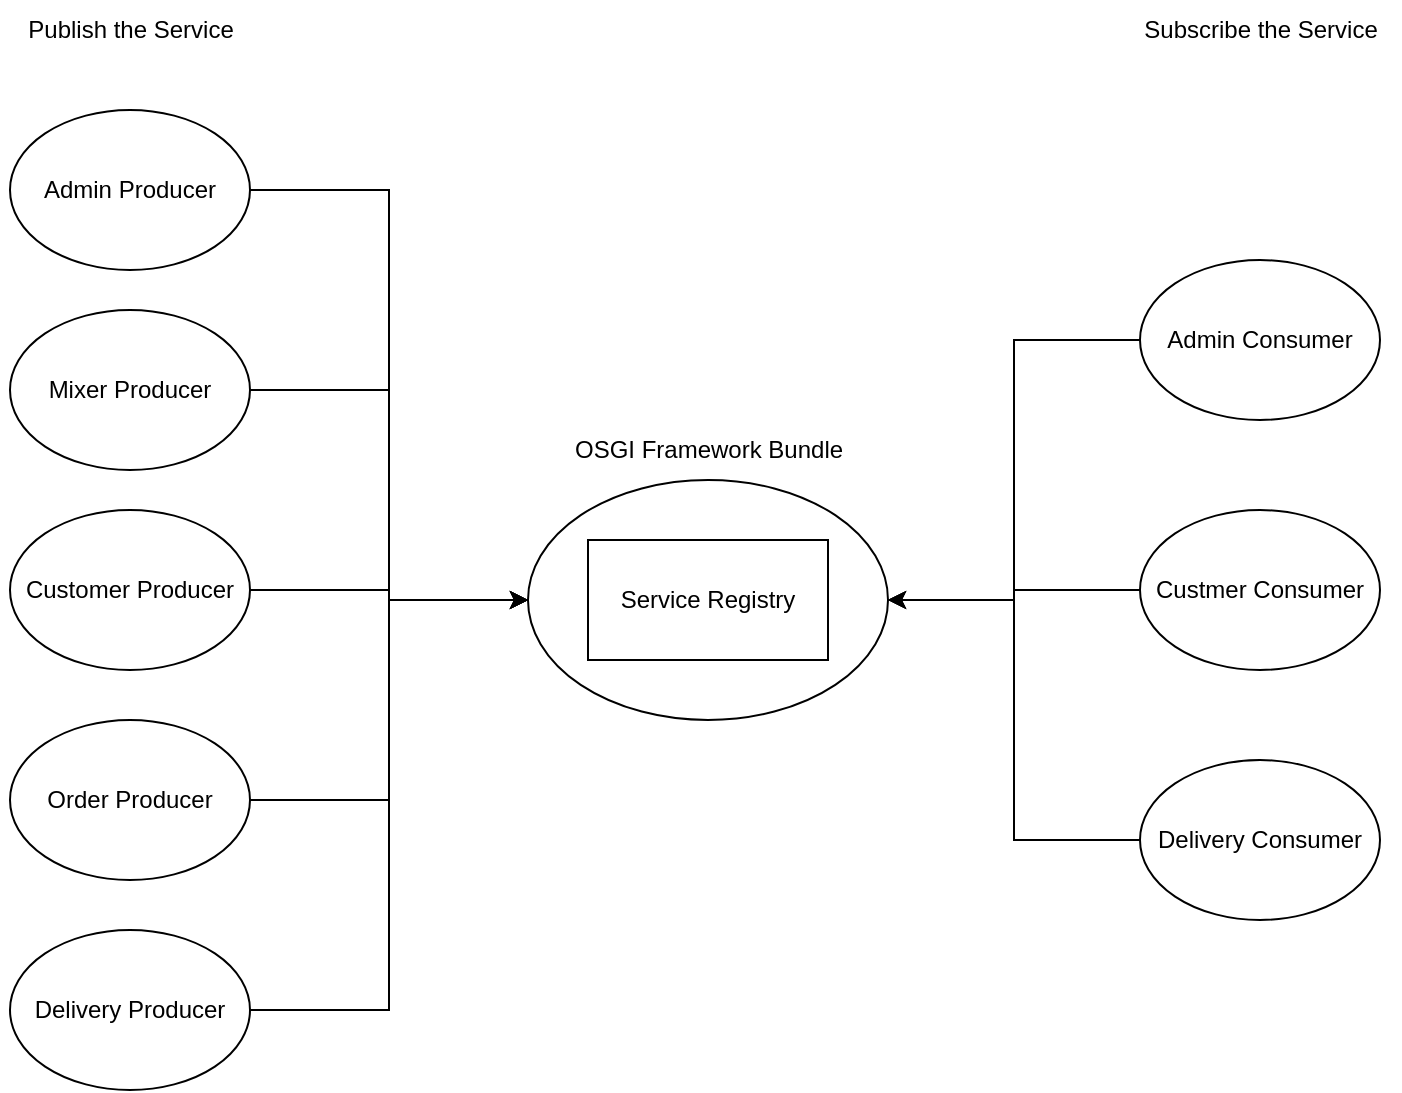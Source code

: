 <mxfile version="26.1.1" pages="5">
  <diagram name="Page-1" id="HVsdyG7jGwptAvkJ2PGW">
    <mxGraphModel dx="1434" dy="738" grid="1" gridSize="10" guides="1" tooltips="1" connect="1" arrows="1" fold="1" page="1" pageScale="1" pageWidth="827" pageHeight="1169" math="0" shadow="0">
      <root>
        <mxCell id="0" />
        <mxCell id="1" parent="0" />
        <mxCell id="SPahQOCzuJfw9UeuZPHW-1" value="" style="ellipse;whiteSpace=wrap;html=1;" vertex="1" parent="1">
          <mxGeometry x="324" y="300" width="180" height="120" as="geometry" />
        </mxCell>
        <mxCell id="SPahQOCzuJfw9UeuZPHW-2" value="Service Registry" style="rounded=0;whiteSpace=wrap;html=1;" vertex="1" parent="1">
          <mxGeometry x="354" y="330" width="120" height="60" as="geometry" />
        </mxCell>
        <mxCell id="SPahQOCzuJfw9UeuZPHW-3" value="OSGI Framework Bundle" style="text;html=1;align=center;verticalAlign=middle;resizable=0;points=[];autosize=1;strokeColor=none;fillColor=none;" vertex="1" parent="1">
          <mxGeometry x="334" y="270" width="160" height="30" as="geometry" />
        </mxCell>
        <mxCell id="SPahQOCzuJfw9UeuZPHW-4" value="Publish the Service" style="text;html=1;align=center;verticalAlign=middle;resizable=0;points=[];autosize=1;strokeColor=none;fillColor=none;" vertex="1" parent="1">
          <mxGeometry x="60" y="60" width="130" height="30" as="geometry" />
        </mxCell>
        <mxCell id="SPahQOCzuJfw9UeuZPHW-5" value="Subscribe the Service" style="text;html=1;align=center;verticalAlign=middle;resizable=0;points=[];autosize=1;strokeColor=none;fillColor=none;" vertex="1" parent="1">
          <mxGeometry x="620" y="60" width="140" height="30" as="geometry" />
        </mxCell>
        <mxCell id="SPahQOCzuJfw9UeuZPHW-12" style="edgeStyle=orthogonalEdgeStyle;rounded=0;orthogonalLoop=1;jettySize=auto;html=1;exitX=1;exitY=0.5;exitDx=0;exitDy=0;entryX=0;entryY=0.5;entryDx=0;entryDy=0;" edge="1" parent="1" source="SPahQOCzuJfw9UeuZPHW-6" target="SPahQOCzuJfw9UeuZPHW-1">
          <mxGeometry relative="1" as="geometry" />
        </mxCell>
        <mxCell id="SPahQOCzuJfw9UeuZPHW-6" value="Admin Producer" style="ellipse;whiteSpace=wrap;html=1;" vertex="1" parent="1">
          <mxGeometry x="65" y="115" width="120" height="80" as="geometry" />
        </mxCell>
        <mxCell id="SPahQOCzuJfw9UeuZPHW-19" style="edgeStyle=orthogonalEdgeStyle;rounded=0;orthogonalLoop=1;jettySize=auto;html=1;exitX=0;exitY=0.5;exitDx=0;exitDy=0;entryX=1;entryY=0.5;entryDx=0;entryDy=0;" edge="1" parent="1" source="SPahQOCzuJfw9UeuZPHW-7" target="SPahQOCzuJfw9UeuZPHW-1">
          <mxGeometry relative="1" as="geometry" />
        </mxCell>
        <mxCell id="SPahQOCzuJfw9UeuZPHW-7" value="Admin Consumer" style="ellipse;whiteSpace=wrap;html=1;" vertex="1" parent="1">
          <mxGeometry x="630" y="190" width="120" height="80" as="geometry" />
        </mxCell>
        <mxCell id="SPahQOCzuJfw9UeuZPHW-13" style="edgeStyle=orthogonalEdgeStyle;rounded=0;orthogonalLoop=1;jettySize=auto;html=1;exitX=1;exitY=0.5;exitDx=0;exitDy=0;entryX=0;entryY=0.5;entryDx=0;entryDy=0;" edge="1" parent="1" source="SPahQOCzuJfw9UeuZPHW-8" target="SPahQOCzuJfw9UeuZPHW-1">
          <mxGeometry relative="1" as="geometry" />
        </mxCell>
        <mxCell id="SPahQOCzuJfw9UeuZPHW-8" value="Mixer Producer" style="ellipse;whiteSpace=wrap;html=1;" vertex="1" parent="1">
          <mxGeometry x="65" y="215" width="120" height="80" as="geometry" />
        </mxCell>
        <mxCell id="SPahQOCzuJfw9UeuZPHW-14" style="edgeStyle=orthogonalEdgeStyle;rounded=0;orthogonalLoop=1;jettySize=auto;html=1;exitX=1;exitY=0.5;exitDx=0;exitDy=0;entryX=0;entryY=0.5;entryDx=0;entryDy=0;" edge="1" parent="1" source="SPahQOCzuJfw9UeuZPHW-9" target="SPahQOCzuJfw9UeuZPHW-1">
          <mxGeometry relative="1" as="geometry" />
        </mxCell>
        <mxCell id="SPahQOCzuJfw9UeuZPHW-9" value="Customer Producer" style="ellipse;whiteSpace=wrap;html=1;" vertex="1" parent="1">
          <mxGeometry x="65" y="315" width="120" height="80" as="geometry" />
        </mxCell>
        <mxCell id="SPahQOCzuJfw9UeuZPHW-15" style="edgeStyle=orthogonalEdgeStyle;rounded=0;orthogonalLoop=1;jettySize=auto;html=1;exitX=1;exitY=0.5;exitDx=0;exitDy=0;entryX=0;entryY=0.5;entryDx=0;entryDy=0;" edge="1" parent="1" source="SPahQOCzuJfw9UeuZPHW-10" target="SPahQOCzuJfw9UeuZPHW-1">
          <mxGeometry relative="1" as="geometry" />
        </mxCell>
        <mxCell id="SPahQOCzuJfw9UeuZPHW-10" value="Order Producer" style="ellipse;whiteSpace=wrap;html=1;" vertex="1" parent="1">
          <mxGeometry x="65" y="420" width="120" height="80" as="geometry" />
        </mxCell>
        <mxCell id="SPahQOCzuJfw9UeuZPHW-16" style="edgeStyle=orthogonalEdgeStyle;rounded=0;orthogonalLoop=1;jettySize=auto;html=1;exitX=1;exitY=0.5;exitDx=0;exitDy=0;entryX=0;entryY=0.5;entryDx=0;entryDy=0;" edge="1" parent="1" source="SPahQOCzuJfw9UeuZPHW-11" target="SPahQOCzuJfw9UeuZPHW-1">
          <mxGeometry relative="1" as="geometry" />
        </mxCell>
        <mxCell id="SPahQOCzuJfw9UeuZPHW-11" value="Delivery Producer" style="ellipse;whiteSpace=wrap;html=1;" vertex="1" parent="1">
          <mxGeometry x="65" y="525" width="120" height="80" as="geometry" />
        </mxCell>
        <mxCell id="SPahQOCzuJfw9UeuZPHW-20" style="edgeStyle=orthogonalEdgeStyle;rounded=0;orthogonalLoop=1;jettySize=auto;html=1;exitX=0;exitY=0.5;exitDx=0;exitDy=0;entryX=1;entryY=0.5;entryDx=0;entryDy=0;" edge="1" parent="1" source="SPahQOCzuJfw9UeuZPHW-17" target="SPahQOCzuJfw9UeuZPHW-1">
          <mxGeometry relative="1" as="geometry" />
        </mxCell>
        <mxCell id="SPahQOCzuJfw9UeuZPHW-17" value="Custmer Consumer" style="ellipse;whiteSpace=wrap;html=1;" vertex="1" parent="1">
          <mxGeometry x="630" y="315" width="120" height="80" as="geometry" />
        </mxCell>
        <mxCell id="SPahQOCzuJfw9UeuZPHW-21" style="edgeStyle=orthogonalEdgeStyle;rounded=0;orthogonalLoop=1;jettySize=auto;html=1;exitX=0;exitY=0.5;exitDx=0;exitDy=0;entryX=1;entryY=0.5;entryDx=0;entryDy=0;" edge="1" parent="1" source="SPahQOCzuJfw9UeuZPHW-18" target="SPahQOCzuJfw9UeuZPHW-1">
          <mxGeometry relative="1" as="geometry" />
        </mxCell>
        <mxCell id="SPahQOCzuJfw9UeuZPHW-18" value="Delivery Consumer" style="ellipse;whiteSpace=wrap;html=1;" vertex="1" parent="1">
          <mxGeometry x="630" y="440" width="120" height="80" as="geometry" />
        </mxCell>
      </root>
    </mxGraphModel>
  </diagram>
  <diagram id="B4KYBr8EjBL4wrqHfAIQ" name="Page-2">
    <mxGraphModel dx="1434" dy="738" grid="1" gridSize="10" guides="1" tooltips="1" connect="1" arrows="1" fold="1" page="1" pageScale="1" pageWidth="827" pageHeight="1169" math="0" shadow="0">
      <root>
        <mxCell id="0" />
        <mxCell id="1" parent="0" />
        <mxCell id="2eIEd1OZYdI_fVjeqKHK-43" style="rounded=0;orthogonalLoop=1;jettySize=auto;html=1;exitX=1;exitY=0.5;exitDx=0;exitDy=0;startArrow=classic;startFill=1;entryX=0;entryY=0.5;entryDx=0;entryDy=0;" edge="1" parent="1" source="2eIEd1OZYdI_fVjeqKHK-28" target="2eIEd1OZYdI_fVjeqKHK-30">
          <mxGeometry relative="1" as="geometry" />
        </mxCell>
        <mxCell id="2eIEd1OZYdI_fVjeqKHK-28" value="Admin Producer" style="ellipse;whiteSpace=wrap;html=1;" vertex="1" parent="1">
          <mxGeometry x="75" y="125" width="120" height="80" as="geometry" />
        </mxCell>
        <mxCell id="2eIEd1OZYdI_fVjeqKHK-30" value="Admin Consumer" style="ellipse;whiteSpace=wrap;html=1;" vertex="1" parent="1">
          <mxGeometry x="640" y="200" width="120" height="80" as="geometry" />
        </mxCell>
        <mxCell id="2eIEd1OZYdI_fVjeqKHK-44" style="rounded=0;orthogonalLoop=1;jettySize=auto;html=1;exitX=1;exitY=0.5;exitDx=0;exitDy=0;entryX=0;entryY=0.5;entryDx=0;entryDy=0;startArrow=classic;startFill=1;" edge="1" parent="1" source="2eIEd1OZYdI_fVjeqKHK-32" target="2eIEd1OZYdI_fVjeqKHK-30">
          <mxGeometry relative="1" as="geometry" />
        </mxCell>
        <mxCell id="2eIEd1OZYdI_fVjeqKHK-46" style="rounded=0;orthogonalLoop=1;jettySize=auto;html=1;exitX=1;exitY=0.5;exitDx=0;exitDy=0;entryX=0;entryY=0.5;entryDx=0;entryDy=0;" edge="1" parent="1" source="2eIEd1OZYdI_fVjeqKHK-32" target="2eIEd1OZYdI_fVjeqKHK-40">
          <mxGeometry relative="1" as="geometry" />
        </mxCell>
        <mxCell id="2eIEd1OZYdI_fVjeqKHK-32" value="Mixer Producer" style="ellipse;whiteSpace=wrap;html=1;" vertex="1" parent="1">
          <mxGeometry x="75" y="225" width="120" height="80" as="geometry" />
        </mxCell>
        <mxCell id="2eIEd1OZYdI_fVjeqKHK-45" style="rounded=0;orthogonalLoop=1;jettySize=auto;html=1;entryX=0;entryY=0.5;entryDx=0;entryDy=0;startArrow=classic;startFill=1;" edge="1" parent="1" source="2eIEd1OZYdI_fVjeqKHK-34" target="2eIEd1OZYdI_fVjeqKHK-40">
          <mxGeometry relative="1" as="geometry" />
        </mxCell>
        <mxCell id="2eIEd1OZYdI_fVjeqKHK-34" value="Customer Producer" style="ellipse;whiteSpace=wrap;html=1;" vertex="1" parent="1">
          <mxGeometry x="75" y="325" width="120" height="80" as="geometry" />
        </mxCell>
        <mxCell id="2eIEd1OZYdI_fVjeqKHK-47" style="rounded=0;orthogonalLoop=1;jettySize=auto;html=1;exitX=1;exitY=0.5;exitDx=0;exitDy=0;entryX=0;entryY=0.5;entryDx=0;entryDy=0;startArrow=classic;startFill=1;" edge="1" parent="1" source="2eIEd1OZYdI_fVjeqKHK-36" target="2eIEd1OZYdI_fVjeqKHK-40">
          <mxGeometry relative="1" as="geometry" />
        </mxCell>
        <mxCell id="2eIEd1OZYdI_fVjeqKHK-36" value="Order Producer" style="ellipse;whiteSpace=wrap;html=1;" vertex="1" parent="1">
          <mxGeometry x="75" y="430" width="120" height="80" as="geometry" />
        </mxCell>
        <mxCell id="2eIEd1OZYdI_fVjeqKHK-48" style="rounded=0;orthogonalLoop=1;jettySize=auto;html=1;exitX=1;exitY=0.5;exitDx=0;exitDy=0;entryX=0;entryY=0.5;entryDx=0;entryDy=0;startArrow=classic;startFill=1;" edge="1" parent="1" source="2eIEd1OZYdI_fVjeqKHK-38" target="2eIEd1OZYdI_fVjeqKHK-42">
          <mxGeometry relative="1" as="geometry" />
        </mxCell>
        <mxCell id="2eIEd1OZYdI_fVjeqKHK-38" value="Delivery Producer" style="ellipse;whiteSpace=wrap;html=1;" vertex="1" parent="1">
          <mxGeometry x="75" y="535" width="120" height="80" as="geometry" />
        </mxCell>
        <mxCell id="2eIEd1OZYdI_fVjeqKHK-40" value="Customer Consumer" style="ellipse;whiteSpace=wrap;html=1;" vertex="1" parent="1">
          <mxGeometry x="640" y="325" width="120" height="80" as="geometry" />
        </mxCell>
        <mxCell id="2eIEd1OZYdI_fVjeqKHK-42" value="Delivery Consumer" style="ellipse;whiteSpace=wrap;html=1;" vertex="1" parent="1">
          <mxGeometry x="640" y="450" width="120" height="80" as="geometry" />
        </mxCell>
      </root>
    </mxGraphModel>
  </diagram>
  <diagram id="OsyzpftXhnL-47sUzfGt" name="Page-3">
    <mxGraphModel dx="1434" dy="738" grid="1" gridSize="10" guides="1" tooltips="1" connect="1" arrows="1" fold="1" page="1" pageScale="1" pageWidth="827" pageHeight="1169" math="0" shadow="0">
      <root>
        <mxCell id="0" />
        <mxCell id="1" parent="0" />
        <mxCell id="Lt1euYkx0p4f9RewEZyK-24" style="edgeStyle=orthogonalEdgeStyle;rounded=0;orthogonalLoop=1;jettySize=auto;html=1;exitX=0.5;exitY=1;exitDx=0;exitDy=0;entryX=0.5;entryY=0;entryDx=0;entryDy=0;" edge="1" parent="1" source="Lt1euYkx0p4f9RewEZyK-20" target="Lt1euYkx0p4f9RewEZyK-21">
          <mxGeometry relative="1" as="geometry" />
        </mxCell>
        <mxCell id="Lt1euYkx0p4f9RewEZyK-20" value="Start" style="ellipse;whiteSpace=wrap;html=1;" vertex="1" parent="1">
          <mxGeometry x="70" y="70" width="120" height="40" as="geometry" />
        </mxCell>
        <mxCell id="Lt1euYkx0p4f9RewEZyK-25" style="edgeStyle=orthogonalEdgeStyle;rounded=0;orthogonalLoop=1;jettySize=auto;html=1;exitX=1;exitY=0.5;exitDx=0;exitDy=0;" edge="1" parent="1" source="Lt1euYkx0p4f9RewEZyK-21" target="Lt1euYkx0p4f9RewEZyK-22">
          <mxGeometry relative="1" as="geometry" />
        </mxCell>
        <mxCell id="Lt1euYkx0p4f9RewEZyK-26" style="edgeStyle=orthogonalEdgeStyle;rounded=0;orthogonalLoop=1;jettySize=auto;html=1;exitX=0.5;exitY=1;exitDx=0;exitDy=0;entryX=0.5;entryY=0;entryDx=0;entryDy=0;" edge="1" parent="1" source="Lt1euYkx0p4f9RewEZyK-21" target="Lt1euYkx0p4f9RewEZyK-23">
          <mxGeometry relative="1" as="geometry" />
        </mxCell>
        <mxCell id="Lt1euYkx0p4f9RewEZyK-21" value="Have an account" style="rhombus;whiteSpace=wrap;html=1;" vertex="1" parent="1">
          <mxGeometry x="90" y="180" width="80" height="80" as="geometry" />
        </mxCell>
        <mxCell id="Lt1euYkx0p4f9RewEZyK-33" style="edgeStyle=orthogonalEdgeStyle;rounded=0;orthogonalLoop=1;jettySize=auto;html=1;exitX=1;exitY=0.5;exitDx=0;exitDy=0;entryX=0.5;entryY=0;entryDx=0;entryDy=0;" edge="1" parent="1" source="Lt1euYkx0p4f9RewEZyK-22" target="Lt1euYkx0p4f9RewEZyK-21">
          <mxGeometry relative="1" as="geometry">
            <Array as="points">
              <mxPoint x="390" y="220" />
              <mxPoint x="390" y="180" />
            </Array>
          </mxGeometry>
        </mxCell>
        <mxCell id="Lt1euYkx0p4f9RewEZyK-22" value="Register" style="rounded=0;whiteSpace=wrap;html=1;" vertex="1" parent="1">
          <mxGeometry x="250" y="190" width="120" height="60" as="geometry" />
        </mxCell>
        <mxCell id="Lt1euYkx0p4f9RewEZyK-39" style="edgeStyle=orthogonalEdgeStyle;rounded=0;orthogonalLoop=1;jettySize=auto;html=1;exitX=1;exitY=0.5;exitDx=0;exitDy=0;entryX=0;entryY=0.5;entryDx=0;entryDy=0;" edge="1" parent="1" source="Lt1euYkx0p4f9RewEZyK-23" target="Lt1euYkx0p4f9RewEZyK-31">
          <mxGeometry relative="1" as="geometry" />
        </mxCell>
        <mxCell id="Lt1euYkx0p4f9RewEZyK-23" value="Login" style="rounded=0;whiteSpace=wrap;html=1;" vertex="1" parent="1">
          <mxGeometry x="70" y="320" width="120" height="60" as="geometry" />
        </mxCell>
        <mxCell id="Lt1euYkx0p4f9RewEZyK-27" value="No" style="text;html=1;align=center;verticalAlign=middle;resizable=0;points=[];autosize=1;strokeColor=none;fillColor=none;" vertex="1" parent="1">
          <mxGeometry x="190" y="188" width="40" height="30" as="geometry" />
        </mxCell>
        <mxCell id="Lt1euYkx0p4f9RewEZyK-28" value="Yes" style="text;html=1;align=center;verticalAlign=middle;resizable=0;points=[];autosize=1;strokeColor=none;fillColor=none;" vertex="1" parent="1">
          <mxGeometry x="150" y="268" width="40" height="30" as="geometry" />
        </mxCell>
        <mxCell id="Lt1euYkx0p4f9RewEZyK-44" style="edgeStyle=orthogonalEdgeStyle;rounded=0;orthogonalLoop=1;jettySize=auto;html=1;exitX=1;exitY=0.5;exitDx=0;exitDy=0;entryX=0;entryY=0.5;entryDx=0;entryDy=0;" edge="1" parent="1" source="Lt1euYkx0p4f9RewEZyK-31" target="Lt1euYkx0p4f9RewEZyK-43">
          <mxGeometry relative="1" as="geometry" />
        </mxCell>
        <mxCell id="Lt1euYkx0p4f9RewEZyK-31" value="Show Paint&amp;nbsp;&lt;div&gt;Mixer List&lt;/div&gt;" style="shape=parallelogram;perimeter=parallelogramPerimeter;whiteSpace=wrap;html=1;fixedSize=1;" vertex="1" parent="1">
          <mxGeometry x="260" y="320" width="120" height="60" as="geometry" />
        </mxCell>
        <mxCell id="Lt1euYkx0p4f9RewEZyK-37" style="edgeStyle=orthogonalEdgeStyle;rounded=0;orthogonalLoop=1;jettySize=auto;html=1;exitX=0;exitY=0.5;exitDx=0;exitDy=0;entryX=0;entryY=0.5;entryDx=0;entryDy=0;" edge="1" parent="1" source="Lt1euYkx0p4f9RewEZyK-35" target="Lt1euYkx0p4f9RewEZyK-21">
          <mxGeometry relative="1" as="geometry">
            <Array as="points">
              <mxPoint x="20" y="450" />
              <mxPoint x="20" y="220" />
            </Array>
          </mxGeometry>
        </mxCell>
        <mxCell id="Lt1euYkx0p4f9RewEZyK-35" value="Is Login&amp;nbsp;&lt;br&gt;success" style="rhombus;whiteSpace=wrap;html=1;" vertex="1" parent="1">
          <mxGeometry x="90" y="410" width="80" height="80" as="geometry" />
        </mxCell>
        <mxCell id="Lt1euYkx0p4f9RewEZyK-36" style="edgeStyle=orthogonalEdgeStyle;rounded=0;orthogonalLoop=1;jettySize=auto;html=1;exitX=0.5;exitY=1;exitDx=0;exitDy=0;entryX=0.5;entryY=0.088;entryDx=0;entryDy=0;entryPerimeter=0;" edge="1" parent="1" source="Lt1euYkx0p4f9RewEZyK-23" target="Lt1euYkx0p4f9RewEZyK-35">
          <mxGeometry relative="1" as="geometry" />
        </mxCell>
        <mxCell id="Lt1euYkx0p4f9RewEZyK-38" value="False" style="text;html=1;align=center;verticalAlign=middle;resizable=0;points=[];autosize=1;strokeColor=none;fillColor=none;" vertex="1" parent="1">
          <mxGeometry x="35" y="398" width="50" height="30" as="geometry" />
        </mxCell>
        <mxCell id="Lt1euYkx0p4f9RewEZyK-40" value="True" style="text;html=1;align=center;verticalAlign=middle;resizable=0;points=[];autosize=1;strokeColor=none;fillColor=none;" vertex="1" parent="1">
          <mxGeometry x="215" y="318" width="50" height="30" as="geometry" />
        </mxCell>
        <mxCell id="Lt1euYkx0p4f9RewEZyK-45" style="edgeStyle=orthogonalEdgeStyle;rounded=0;orthogonalLoop=1;jettySize=auto;html=1;exitX=1;exitY=0.5;exitDx=0;exitDy=0;entryX=0;entryY=0.5;entryDx=0;entryDy=0;" edge="1" parent="1" source="Lt1euYkx0p4f9RewEZyK-43" target="Lt1euYkx0p4f9RewEZyK-50">
          <mxGeometry relative="1" as="geometry">
            <mxPoint x="560" y="350" as="targetPoint" />
          </mxGeometry>
        </mxCell>
        <mxCell id="Lt1euYkx0p4f9RewEZyK-48" style="edgeStyle=orthogonalEdgeStyle;rounded=0;orthogonalLoop=1;jettySize=auto;html=1;entryX=0.5;entryY=0;entryDx=0;entryDy=0;" edge="1" parent="1" target="Lt1euYkx0p4f9RewEZyK-59">
          <mxGeometry relative="1" as="geometry">
            <mxPoint x="470" y="390" as="sourcePoint" />
            <mxPoint x="470" y="490" as="targetPoint" />
          </mxGeometry>
        </mxCell>
        <mxCell id="Lt1euYkx0p4f9RewEZyK-43" value="Want order&amp;nbsp;&lt;div&gt;Paint&lt;/div&gt;" style="rhombus;whiteSpace=wrap;html=1;" vertex="1" parent="1">
          <mxGeometry x="430" y="310" width="80" height="80" as="geometry" />
        </mxCell>
        <mxCell id="Lt1euYkx0p4f9RewEZyK-46" value="Yes" style="text;html=1;align=center;verticalAlign=middle;resizable=0;points=[];autosize=1;strokeColor=none;fillColor=none;" vertex="1" parent="1">
          <mxGeometry x="510" y="310" width="40" height="30" as="geometry" />
        </mxCell>
        <mxCell id="Lt1euYkx0p4f9RewEZyK-49" value="No" style="text;html=1;align=center;verticalAlign=middle;resizable=0;points=[];autosize=1;strokeColor=none;fillColor=none;" vertex="1" parent="1">
          <mxGeometry x="480" y="390" width="40" height="30" as="geometry" />
        </mxCell>
        <mxCell id="Lt1euYkx0p4f9RewEZyK-56" style="edgeStyle=orthogonalEdgeStyle;rounded=0;orthogonalLoop=1;jettySize=auto;html=1;exitX=1;exitY=0.5;exitDx=0;exitDy=0;entryX=0;entryY=0.5;entryDx=0;entryDy=0;" edge="1" parent="1" source="Lt1euYkx0p4f9RewEZyK-50" target="Lt1euYkx0p4f9RewEZyK-53">
          <mxGeometry relative="1" as="geometry" />
        </mxCell>
        <mxCell id="Lt1euYkx0p4f9RewEZyK-50" value="Enter Paint&amp;nbsp;&lt;div&gt;Color Code&lt;/div&gt;" style="shape=parallelogram;perimeter=parallelogramPerimeter;whiteSpace=wrap;html=1;fixedSize=1;" vertex="1" parent="1">
          <mxGeometry x="570" y="318" width="120" height="60" as="geometry" />
        </mxCell>
        <mxCell id="Lt1euYkx0p4f9RewEZyK-52" style="edgeStyle=orthogonalEdgeStyle;rounded=0;orthogonalLoop=1;jettySize=auto;html=1;" edge="1" parent="1" source="Lt1euYkx0p4f9RewEZyK-51" target="Lt1euYkx0p4f9RewEZyK-31">
          <mxGeometry relative="1" as="geometry">
            <Array as="points">
              <mxPoint x="320" y="300" />
              <mxPoint x="320" y="300" />
            </Array>
          </mxGeometry>
        </mxCell>
        <mxCell id="Lt1euYkx0p4f9RewEZyK-51" value="paints" style="shape=document;whiteSpace=wrap;html=1;boundedLbl=1;" vertex="1" parent="1">
          <mxGeometry x="285" y="260" width="70" height="30" as="geometry" />
        </mxCell>
        <mxCell id="Lt1euYkx0p4f9RewEZyK-57" style="edgeStyle=orthogonalEdgeStyle;rounded=0;orthogonalLoop=1;jettySize=auto;html=1;exitX=1;exitY=0.5;exitDx=0;exitDy=0;entryX=0.5;entryY=0;entryDx=0;entryDy=0;" edge="1" parent="1" source="Lt1euYkx0p4f9RewEZyK-53" target="Lt1euYkx0p4f9RewEZyK-43">
          <mxGeometry relative="1" as="geometry">
            <Array as="points">
              <mxPoint x="860" y="350" />
              <mxPoint x="860" y="230" />
              <mxPoint x="470" y="230" />
            </Array>
          </mxGeometry>
        </mxCell>
        <mxCell id="Lt1euYkx0p4f9RewEZyK-53" value="Add to bill" style="rounded=0;whiteSpace=wrap;html=1;" vertex="1" parent="1">
          <mxGeometry x="720" y="320" width="120" height="60" as="geometry" />
        </mxCell>
        <mxCell id="Lt1euYkx0p4f9RewEZyK-55" value="" style="edgeStyle=orthogonalEdgeStyle;rounded=0;orthogonalLoop=1;jettySize=auto;html=1;" edge="1" parent="1" source="Lt1euYkx0p4f9RewEZyK-54" target="Lt1euYkx0p4f9RewEZyK-53">
          <mxGeometry relative="1" as="geometry" />
        </mxCell>
        <mxCell id="Lt1euYkx0p4f9RewEZyK-54" value="cutomer bill" style="shape=document;whiteSpace=wrap;html=1;boundedLbl=1;" vertex="1" parent="1">
          <mxGeometry x="745" y="268" width="70" height="30" as="geometry" />
        </mxCell>
        <mxCell id="Lt1euYkx0p4f9RewEZyK-62" style="edgeStyle=orthogonalEdgeStyle;rounded=0;orthogonalLoop=1;jettySize=auto;html=1;exitX=1;exitY=0.5;exitDx=0;exitDy=0;entryX=0.5;entryY=0;entryDx=0;entryDy=0;" edge="1" parent="1" source="Lt1euYkx0p4f9RewEZyK-58" target="Lt1euYkx0p4f9RewEZyK-61">
          <mxGeometry relative="1" as="geometry" />
        </mxCell>
        <mxCell id="Lt1euYkx0p4f9RewEZyK-70" style="edgeStyle=orthogonalEdgeStyle;rounded=0;orthogonalLoop=1;jettySize=auto;html=1;entryX=0.5;entryY=0;entryDx=0;entryDy=0;" edge="1" parent="1" source="Lt1euYkx0p4f9RewEZyK-58" target="Lt1euYkx0p4f9RewEZyK-66">
          <mxGeometry relative="1" as="geometry">
            <Array as="points">
              <mxPoint x="780" y="600" />
              <mxPoint x="430" y="600" />
            </Array>
          </mxGeometry>
        </mxCell>
        <mxCell id="Lt1euYkx0p4f9RewEZyK-58" value="Add to bill register" style="rounded=0;whiteSpace=wrap;html=1;" vertex="1" parent="1">
          <mxGeometry x="720" y="428" width="120" height="60" as="geometry" />
        </mxCell>
        <mxCell id="Lt1euYkx0p4f9RewEZyK-64" style="edgeStyle=orthogonalEdgeStyle;rounded=0;orthogonalLoop=1;jettySize=auto;html=1;exitX=1;exitY=0.5;exitDx=0;exitDy=0;entryX=0;entryY=0.5;entryDx=0;entryDy=0;" edge="1" parent="1" source="Lt1euYkx0p4f9RewEZyK-59" target="Lt1euYkx0p4f9RewEZyK-63">
          <mxGeometry relative="1" as="geometry" />
        </mxCell>
        <mxCell id="Lt1euYkx0p4f9RewEZyK-67" style="edgeStyle=orthogonalEdgeStyle;rounded=0;orthogonalLoop=1;jettySize=auto;html=1;exitX=0.5;exitY=1;exitDx=0;exitDy=0;entryX=0.5;entryY=0;entryDx=0;entryDy=0;" edge="1" parent="1" source="Lt1euYkx0p4f9RewEZyK-59" target="Lt1euYkx0p4f9RewEZyK-66">
          <mxGeometry relative="1" as="geometry" />
        </mxCell>
        <mxCell id="Lt1euYkx0p4f9RewEZyK-59" value="if customer bill have items" style="rhombus;whiteSpace=wrap;html=1;" vertex="1" parent="1">
          <mxGeometry x="430" y="418" width="80" height="80" as="geometry" />
        </mxCell>
        <mxCell id="Lt1euYkx0p4f9RewEZyK-61" value="Bill register" style="shape=document;whiteSpace=wrap;html=1;boundedLbl=1;size=0.333;" vertex="1" parent="1">
          <mxGeometry x="840" y="510" width="70" height="30" as="geometry" />
        </mxCell>
        <mxCell id="Lt1euYkx0p4f9RewEZyK-65" style="edgeStyle=orthogonalEdgeStyle;rounded=0;orthogonalLoop=1;jettySize=auto;html=1;exitX=1;exitY=0.5;exitDx=0;exitDy=0;entryX=0;entryY=0.5;entryDx=0;entryDy=0;" edge="1" parent="1" source="Lt1euYkx0p4f9RewEZyK-63" target="Lt1euYkx0p4f9RewEZyK-58">
          <mxGeometry relative="1" as="geometry" />
        </mxCell>
        <mxCell id="Lt1euYkx0p4f9RewEZyK-63" value="Want deliver" style="shape=parallelogram;perimeter=parallelogramPerimeter;whiteSpace=wrap;html=1;fixedSize=1;" vertex="1" parent="1">
          <mxGeometry x="540" y="428" width="120" height="60" as="geometry" />
        </mxCell>
        <mxCell id="Lt1euYkx0p4f9RewEZyK-66" value="End" style="ellipse;whiteSpace=wrap;html=1;" vertex="1" parent="1">
          <mxGeometry x="370" y="580" width="120" height="40" as="geometry" />
        </mxCell>
        <mxCell id="Lt1euYkx0p4f9RewEZyK-68" value="False" style="text;html=1;align=center;verticalAlign=middle;resizable=0;points=[];autosize=1;strokeColor=none;fillColor=none;" vertex="1" parent="1">
          <mxGeometry x="470" y="520" width="50" height="30" as="geometry" />
        </mxCell>
        <mxCell id="Lt1euYkx0p4f9RewEZyK-69" value="True" style="text;html=1;align=center;verticalAlign=middle;resizable=0;points=[];autosize=1;strokeColor=none;fillColor=none;" vertex="1" parent="1">
          <mxGeometry x="495" y="428" width="50" height="30" as="geometry" />
        </mxCell>
      </root>
    </mxGraphModel>
  </diagram>
  <diagram id="SAn8ezVByJjfyt6Jvisj" name="Page-4">
    <mxGraphModel dx="1434" dy="738" grid="1" gridSize="10" guides="1" tooltips="1" connect="1" arrows="1" fold="1" page="1" pageScale="1" pageWidth="827" pageHeight="1169" math="0" shadow="0">
      <root>
        <mxCell id="0" />
        <mxCell id="1" parent="0" />
        <mxCell id="qkjo4O6tpltfuf1IFRBO-47" value="" style="edgeStyle=orthogonalEdgeStyle;rounded=0;orthogonalLoop=1;jettySize=auto;html=1;" edge="1" parent="1" source="qkjo4O6tpltfuf1IFRBO-2" target="qkjo4O6tpltfuf1IFRBO-44">
          <mxGeometry relative="1" as="geometry" />
        </mxCell>
        <mxCell id="qkjo4O6tpltfuf1IFRBO-2" value="Start" style="ellipse;whiteSpace=wrap;html=1;" vertex="1" parent="1">
          <mxGeometry x="260" y="130" width="120" height="40" as="geometry" />
        </mxCell>
        <mxCell id="qkjo4O6tpltfuf1IFRBO-57" style="edgeStyle=orthogonalEdgeStyle;rounded=0;orthogonalLoop=1;jettySize=auto;html=1;exitX=0.5;exitY=0;exitDx=0;exitDy=0;" edge="1" parent="1" source="qkjo4O6tpltfuf1IFRBO-7" target="qkjo4O6tpltfuf1IFRBO-45">
          <mxGeometry relative="1" as="geometry" />
        </mxCell>
        <mxCell id="qkjo4O6tpltfuf1IFRBO-58" style="edgeStyle=orthogonalEdgeStyle;rounded=0;orthogonalLoop=1;jettySize=auto;html=1;exitX=1;exitY=0.5;exitDx=0;exitDy=0;entryX=0.5;entryY=0;entryDx=0;entryDy=0;" edge="1" parent="1" source="qkjo4O6tpltfuf1IFRBO-7" target="qkjo4O6tpltfuf1IFRBO-44">
          <mxGeometry relative="1" as="geometry">
            <Array as="points">
              <mxPoint x="660" y="440" />
              <mxPoint x="660" y="190" />
              <mxPoint x="320" y="190" />
            </Array>
          </mxGeometry>
        </mxCell>
        <mxCell id="qkjo4O6tpltfuf1IFRBO-7" value="Register" style="rounded=0;whiteSpace=wrap;html=1;" vertex="1" parent="1">
          <mxGeometry x="495" y="410" width="120" height="60" as="geometry" />
        </mxCell>
        <mxCell id="qkjo4O6tpltfuf1IFRBO-49" style="edgeStyle=orthogonalEdgeStyle;rounded=0;orthogonalLoop=1;jettySize=auto;html=1;exitX=0.5;exitY=1;exitDx=0;exitDy=0;" edge="1" parent="1" source="qkjo4O6tpltfuf1IFRBO-44" target="qkjo4O6tpltfuf1IFRBO-48">
          <mxGeometry relative="1" as="geometry" />
        </mxCell>
        <mxCell id="qkjo4O6tpltfuf1IFRBO-60" style="edgeStyle=orthogonalEdgeStyle;rounded=0;orthogonalLoop=1;jettySize=auto;html=1;exitX=0;exitY=0.5;exitDx=0;exitDy=0;entryX=1;entryY=0.75;entryDx=0;entryDy=0;" edge="1" parent="1" source="qkjo4O6tpltfuf1IFRBO-44" target="qkjo4O6tpltfuf1IFRBO-59">
          <mxGeometry relative="1" as="geometry" />
        </mxCell>
        <mxCell id="qkjo4O6tpltfuf1IFRBO-44" value="Choose Option" style="rhombus;whiteSpace=wrap;html=1;" vertex="1" parent="1">
          <mxGeometry x="280" y="210" width="80" height="80" as="geometry" />
        </mxCell>
        <mxCell id="qkjo4O6tpltfuf1IFRBO-45" value="Driver" style="shape=document;whiteSpace=wrap;html=1;boundedLbl=1;" vertex="1" parent="1">
          <mxGeometry x="545" y="338" width="70" height="30" as="geometry" />
        </mxCell>
        <mxCell id="qkjo4O6tpltfuf1IFRBO-48" value="End" style="ellipse;whiteSpace=wrap;html=1;" vertex="1" parent="1">
          <mxGeometry x="260" y="510" width="120" height="40" as="geometry" />
        </mxCell>
        <mxCell id="qkjo4O6tpltfuf1IFRBO-50" value="Exit" style="text;html=1;align=center;verticalAlign=middle;resizable=0;points=[];autosize=1;strokeColor=none;fillColor=none;" vertex="1" parent="1">
          <mxGeometry x="320" y="368" width="40" height="30" as="geometry" />
        </mxCell>
        <mxCell id="qkjo4O6tpltfuf1IFRBO-55" style="edgeStyle=orthogonalEdgeStyle;rounded=0;orthogonalLoop=1;jettySize=auto;html=1;exitX=0.5;exitY=1;exitDx=0;exitDy=0;entryX=0;entryY=0.5;entryDx=0;entryDy=0;" edge="1" parent="1" source="qkjo4O6tpltfuf1IFRBO-51" target="qkjo4O6tpltfuf1IFRBO-7">
          <mxGeometry relative="1" as="geometry" />
        </mxCell>
        <mxCell id="qkjo4O6tpltfuf1IFRBO-51" value="Delivery User Register Inputs" style="shape=parallelogram;perimeter=parallelogramPerimeter;whiteSpace=wrap;html=1;fixedSize=1;" vertex="1" parent="1">
          <mxGeometry x="414" y="260" width="120" height="60" as="geometry" />
        </mxCell>
        <mxCell id="qkjo4O6tpltfuf1IFRBO-52" style="edgeStyle=orthogonalEdgeStyle;rounded=0;orthogonalLoop=1;jettySize=auto;html=1;entryX=0;entryY=0.75;entryDx=0;entryDy=0;" edge="1" parent="1" source="qkjo4O6tpltfuf1IFRBO-44" target="qkjo4O6tpltfuf1IFRBO-51">
          <mxGeometry relative="1" as="geometry" />
        </mxCell>
        <mxCell id="qkjo4O6tpltfuf1IFRBO-53" value="Add new delivery user" style="text;html=1;align=center;verticalAlign=middle;resizable=0;points=[];autosize=1;strokeColor=none;fillColor=none;" vertex="1" parent="1">
          <mxGeometry x="360" y="210" width="140" height="30" as="geometry" />
        </mxCell>
        <mxCell id="qkjo4O6tpltfuf1IFRBO-59" value="Paint Mixer&lt;div&gt;create&lt;br&gt;&lt;div&gt;Inputs&lt;/div&gt;&lt;/div&gt;" style="shape=parallelogram;perimeter=parallelogramPerimeter;whiteSpace=wrap;html=1;fixedSize=1;" vertex="1" parent="1">
          <mxGeometry x="110" y="260" width="120" height="60" as="geometry" />
        </mxCell>
        <mxCell id="qkjo4O6tpltfuf1IFRBO-61" value="Add new paint mixer" style="text;html=1;align=center;verticalAlign=middle;resizable=0;points=[];autosize=1;strokeColor=none;fillColor=none;" vertex="1" parent="1">
          <mxGeometry x="155" y="210" width="130" height="30" as="geometry" />
        </mxCell>
        <mxCell id="qkjo4O6tpltfuf1IFRBO-64" style="edgeStyle=orthogonalEdgeStyle;rounded=0;orthogonalLoop=1;jettySize=auto;html=1;exitX=0;exitY=0.5;exitDx=0;exitDy=0;entryX=0.5;entryY=0;entryDx=0;entryDy=0;" edge="1" parent="1" source="qkjo4O6tpltfuf1IFRBO-62" target="qkjo4O6tpltfuf1IFRBO-44">
          <mxGeometry relative="1" as="geometry" />
        </mxCell>
        <mxCell id="qkjo4O6tpltfuf1IFRBO-62" value="Create new Paint mixer" style="rounded=0;whiteSpace=wrap;html=1;" vertex="1" parent="1">
          <mxGeometry x="100" y="410" width="120" height="60" as="geometry" />
        </mxCell>
        <mxCell id="qkjo4O6tpltfuf1IFRBO-63" style="edgeStyle=orthogonalEdgeStyle;rounded=0;orthogonalLoop=1;jettySize=auto;html=1;exitX=0.5;exitY=1;exitDx=0;exitDy=0;entryX=0.583;entryY=0;entryDx=0;entryDy=0;entryPerimeter=0;" edge="1" parent="1" source="qkjo4O6tpltfuf1IFRBO-59" target="qkjo4O6tpltfuf1IFRBO-62">
          <mxGeometry relative="1" as="geometry">
            <Array as="points" />
          </mxGeometry>
        </mxCell>
        <mxCell id="qkjo4O6tpltfuf1IFRBO-65" value="paints" style="shape=document;whiteSpace=wrap;html=1;boundedLbl=1;" vertex="1" parent="1">
          <mxGeometry x="210" y="360" width="70" height="30" as="geometry" />
        </mxCell>
        <mxCell id="qkjo4O6tpltfuf1IFRBO-67" style="edgeStyle=orthogonalEdgeStyle;rounded=0;orthogonalLoop=1;jettySize=auto;html=1;exitX=1;exitY=0.5;exitDx=0;exitDy=0;entryX=0.586;entryY=0.833;entryDx=0;entryDy=0;entryPerimeter=0;" edge="1" parent="1" source="qkjo4O6tpltfuf1IFRBO-62" target="qkjo4O6tpltfuf1IFRBO-65">
          <mxGeometry relative="1" as="geometry" />
        </mxCell>
      </root>
    </mxGraphModel>
  </diagram>
  <diagram id="Hkve_39dGwMneB4fg5Ih" name="Page-5">
    <mxGraphModel dx="1434" dy="738" grid="1" gridSize="10" guides="1" tooltips="1" connect="1" arrows="1" fold="1" page="1" pageScale="1" pageWidth="827" pageHeight="1169" math="0" shadow="0">
      <root>
        <mxCell id="0" />
        <mxCell id="1" parent="0" />
        <mxCell id="qgnY1FMfyowIgPnsiPWn-2" style="edgeStyle=orthogonalEdgeStyle;rounded=0;orthogonalLoop=1;jettySize=auto;html=1;entryX=0.5;entryY=0;entryDx=0;entryDy=0;" edge="1" parent="1" source="RfE0AXelOkWSYNEmpuoV-1" target="qgnY1FMfyowIgPnsiPWn-1">
          <mxGeometry relative="1" as="geometry" />
        </mxCell>
        <mxCell id="RfE0AXelOkWSYNEmpuoV-1" value="Start" style="ellipse;whiteSpace=wrap;html=1;" vertex="1" parent="1">
          <mxGeometry x="80" y="60" width="120" height="40" as="geometry" />
        </mxCell>
        <mxCell id="qgnY1FMfyowIgPnsiPWn-4" style="edgeStyle=orthogonalEdgeStyle;rounded=0;orthogonalLoop=1;jettySize=auto;html=1;exitX=0.5;exitY=1;exitDx=0;exitDy=0;entryX=0.5;entryY=0;entryDx=0;entryDy=0;" edge="1" parent="1" source="qgnY1FMfyowIgPnsiPWn-1" target="qgnY1FMfyowIgPnsiPWn-3">
          <mxGeometry relative="1" as="geometry" />
        </mxCell>
        <mxCell id="qgnY1FMfyowIgPnsiPWn-1" value="Login" style="rounded=0;whiteSpace=wrap;html=1;" vertex="1" parent="1">
          <mxGeometry x="80" y="140" width="120" height="60" as="geometry" />
        </mxCell>
        <mxCell id="qgnY1FMfyowIgPnsiPWn-5" style="edgeStyle=orthogonalEdgeStyle;rounded=0;orthogonalLoop=1;jettySize=auto;html=1;entryX=0;entryY=0.5;entryDx=0;entryDy=0;" edge="1" parent="1" source="qgnY1FMfyowIgPnsiPWn-3" target="qgnY1FMfyowIgPnsiPWn-1">
          <mxGeometry relative="1" as="geometry">
            <Array as="points">
              <mxPoint x="60" y="280" />
              <mxPoint x="60" y="170" />
            </Array>
          </mxGeometry>
        </mxCell>
        <mxCell id="qgnY1FMfyowIgPnsiPWn-8" style="edgeStyle=orthogonalEdgeStyle;rounded=0;orthogonalLoop=1;jettySize=auto;html=1;exitX=0.5;exitY=1;exitDx=0;exitDy=0;entryX=0.5;entryY=0;entryDx=0;entryDy=0;" edge="1" parent="1" source="qgnY1FMfyowIgPnsiPWn-3" target="qgnY1FMfyowIgPnsiPWn-7">
          <mxGeometry relative="1" as="geometry" />
        </mxCell>
        <mxCell id="qgnY1FMfyowIgPnsiPWn-3" value="Validate&lt;div&gt;login&lt;/div&gt;" style="rhombus;whiteSpace=wrap;html=1;" vertex="1" parent="1">
          <mxGeometry x="100" y="240" width="80" height="80" as="geometry" />
        </mxCell>
        <mxCell id="qgnY1FMfyowIgPnsiPWn-6" value="false" style="text;html=1;align=center;verticalAlign=middle;resizable=0;points=[];autosize=1;strokeColor=none;fillColor=none;" vertex="1" parent="1">
          <mxGeometry x="55" y="228" width="50" height="30" as="geometry" />
        </mxCell>
        <mxCell id="qgnY1FMfyowIgPnsiPWn-11" style="edgeStyle=orthogonalEdgeStyle;rounded=0;orthogonalLoop=1;jettySize=auto;html=1;exitX=0.5;exitY=1;exitDx=0;exitDy=0;entryX=0.5;entryY=0;entryDx=0;entryDy=0;" edge="1" parent="1" source="qgnY1FMfyowIgPnsiPWn-7" target="qgnY1FMfyowIgPnsiPWn-9">
          <mxGeometry relative="1" as="geometry" />
        </mxCell>
        <mxCell id="qgnY1FMfyowIgPnsiPWn-7" value="Show Deliver&amp;nbsp;&lt;div&gt;pending orders&lt;/div&gt;" style="shape=parallelogram;perimeter=parallelogramPerimeter;whiteSpace=wrap;html=1;fixedSize=1;" vertex="1" parent="1">
          <mxGeometry x="80" y="380" width="120" height="50" as="geometry" />
        </mxCell>
        <mxCell id="qgnY1FMfyowIgPnsiPWn-9" value="End" style="ellipse;whiteSpace=wrap;html=1;" vertex="1" parent="1">
          <mxGeometry x="80" y="470" width="120" height="40" as="geometry" />
        </mxCell>
        <mxCell id="qgnY1FMfyowIgPnsiPWn-10" value="true" style="text;html=1;align=center;verticalAlign=middle;resizable=0;points=[];autosize=1;strokeColor=none;fillColor=none;" vertex="1" parent="1">
          <mxGeometry x="150" y="328" width="40" height="30" as="geometry" />
        </mxCell>
      </root>
    </mxGraphModel>
  </diagram>
</mxfile>
